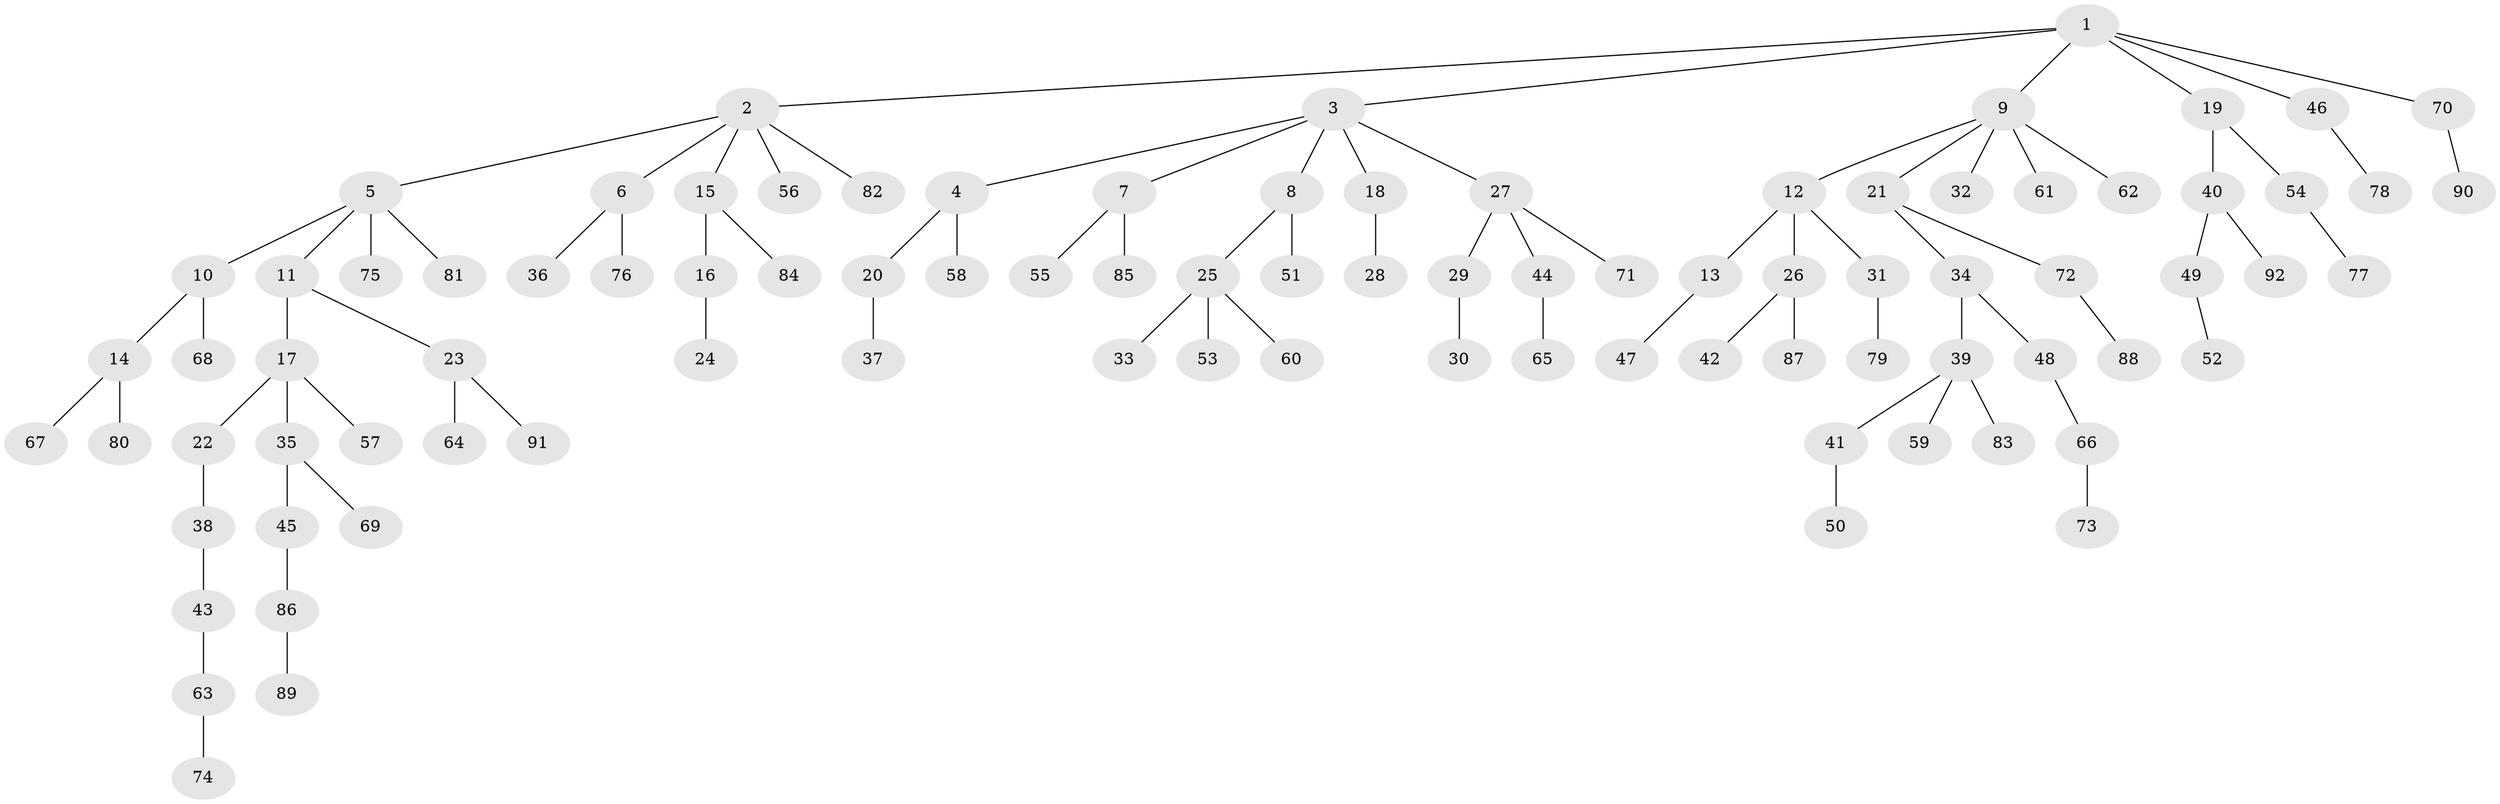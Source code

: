 // coarse degree distribution, {10: 0.01818181818181818, 6: 0.01818181818181818, 3: 0.18181818181818182, 5: 0.01818181818181818, 7: 0.01818181818181818, 2: 0.16363636363636364, 1: 0.5818181818181818}
// Generated by graph-tools (version 1.1) at 2025/19/03/04/25 18:19:08]
// undirected, 92 vertices, 91 edges
graph export_dot {
graph [start="1"]
  node [color=gray90,style=filled];
  1;
  2;
  3;
  4;
  5;
  6;
  7;
  8;
  9;
  10;
  11;
  12;
  13;
  14;
  15;
  16;
  17;
  18;
  19;
  20;
  21;
  22;
  23;
  24;
  25;
  26;
  27;
  28;
  29;
  30;
  31;
  32;
  33;
  34;
  35;
  36;
  37;
  38;
  39;
  40;
  41;
  42;
  43;
  44;
  45;
  46;
  47;
  48;
  49;
  50;
  51;
  52;
  53;
  54;
  55;
  56;
  57;
  58;
  59;
  60;
  61;
  62;
  63;
  64;
  65;
  66;
  67;
  68;
  69;
  70;
  71;
  72;
  73;
  74;
  75;
  76;
  77;
  78;
  79;
  80;
  81;
  82;
  83;
  84;
  85;
  86;
  87;
  88;
  89;
  90;
  91;
  92;
  1 -- 2;
  1 -- 3;
  1 -- 9;
  1 -- 19;
  1 -- 46;
  1 -- 70;
  2 -- 5;
  2 -- 6;
  2 -- 15;
  2 -- 56;
  2 -- 82;
  3 -- 4;
  3 -- 7;
  3 -- 8;
  3 -- 18;
  3 -- 27;
  4 -- 20;
  4 -- 58;
  5 -- 10;
  5 -- 11;
  5 -- 75;
  5 -- 81;
  6 -- 36;
  6 -- 76;
  7 -- 55;
  7 -- 85;
  8 -- 25;
  8 -- 51;
  9 -- 12;
  9 -- 21;
  9 -- 32;
  9 -- 61;
  9 -- 62;
  10 -- 14;
  10 -- 68;
  11 -- 17;
  11 -- 23;
  12 -- 13;
  12 -- 26;
  12 -- 31;
  13 -- 47;
  14 -- 67;
  14 -- 80;
  15 -- 16;
  15 -- 84;
  16 -- 24;
  17 -- 22;
  17 -- 35;
  17 -- 57;
  18 -- 28;
  19 -- 40;
  19 -- 54;
  20 -- 37;
  21 -- 34;
  21 -- 72;
  22 -- 38;
  23 -- 64;
  23 -- 91;
  25 -- 33;
  25 -- 53;
  25 -- 60;
  26 -- 42;
  26 -- 87;
  27 -- 29;
  27 -- 44;
  27 -- 71;
  29 -- 30;
  31 -- 79;
  34 -- 39;
  34 -- 48;
  35 -- 45;
  35 -- 69;
  38 -- 43;
  39 -- 41;
  39 -- 59;
  39 -- 83;
  40 -- 49;
  40 -- 92;
  41 -- 50;
  43 -- 63;
  44 -- 65;
  45 -- 86;
  46 -- 78;
  48 -- 66;
  49 -- 52;
  54 -- 77;
  63 -- 74;
  66 -- 73;
  70 -- 90;
  72 -- 88;
  86 -- 89;
}
